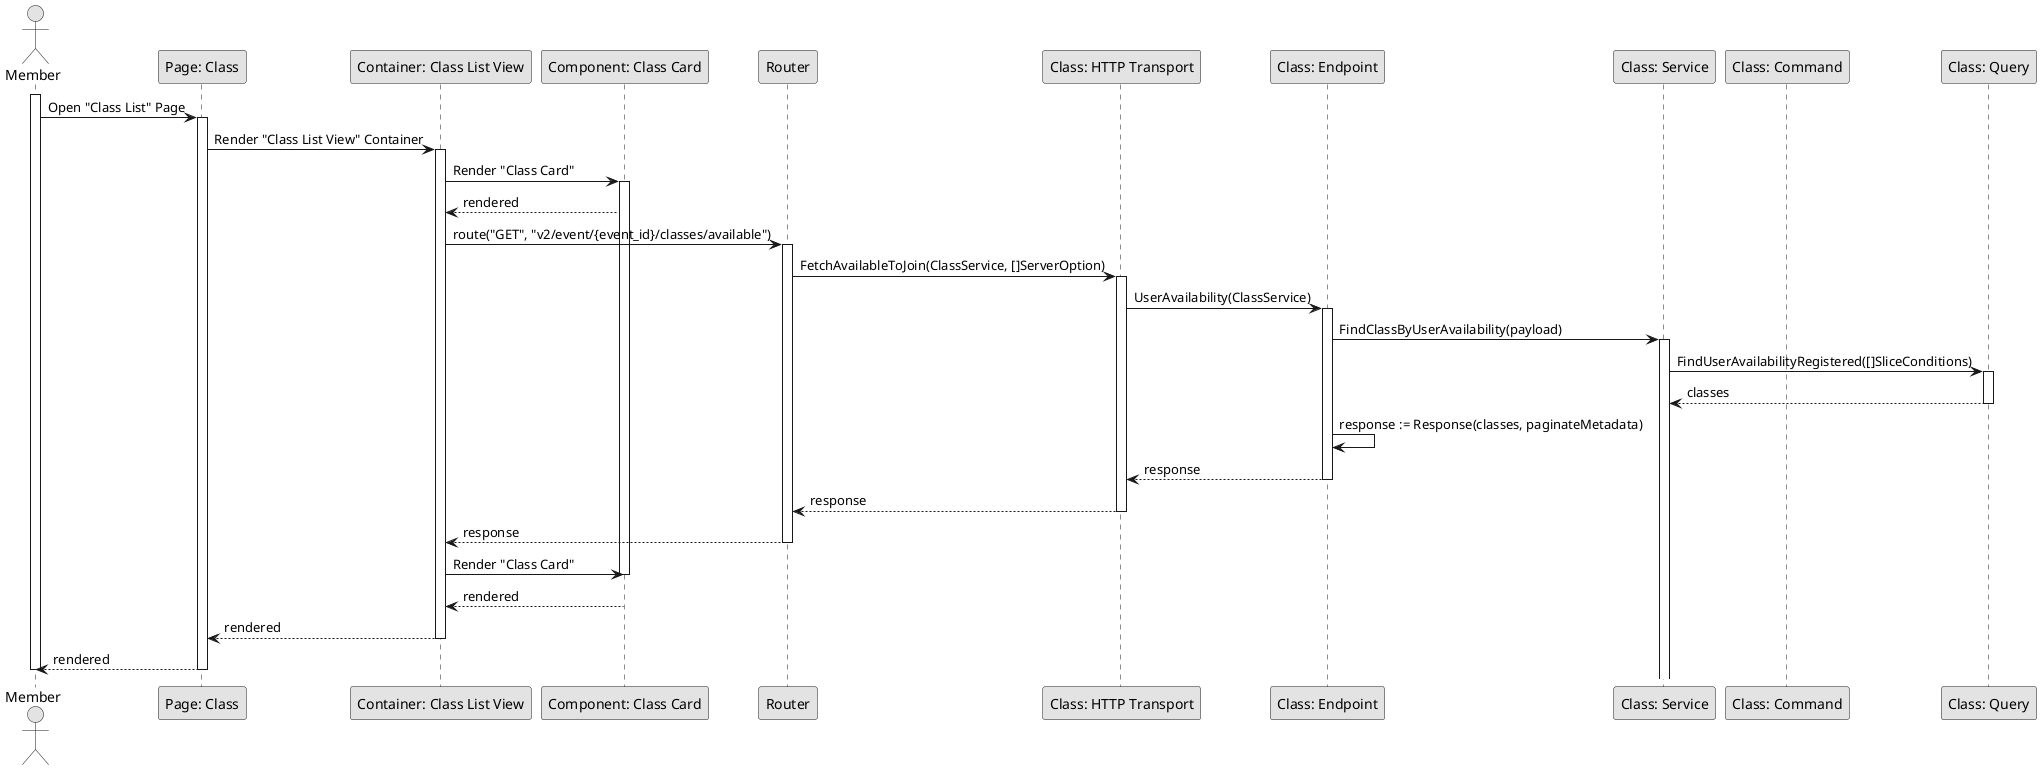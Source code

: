 @startuml GetClassAvailability

skinparam Monochrome true
skinparam Shadowing false

actor Member
participant "Page: Class" as ClassPage
participant "Container: Class List View" as ClassListViewContainer
participant "Component: Class Card" as ClassCard
participant "Router" as Router
participant "Class: HTTP Transport" as ClassHTTPTransport
participant "Class: Endpoint" as ClassEndpoint
participant "Class: Service" as ClassService
participant "Class: Command" as ClassCommand
participant "Class: Query" as ClassQuery

activate Member

Member->ClassPage: Open "Class List" Page
activate ClassPage
ClassPage->ClassListViewContainer: Render "Class List View" Container
activate ClassListViewContainer
ClassListViewContainer->ClassCard: Render "Class Card"
activate ClassCard
ClassCard-->ClassListViewContainer: rendered
ClassListViewContainer->Router: route("GET", "v2/event/{event_id}/classes/available")
activate Router
Router->ClassHTTPTransport: FetchAvailableToJoin(ClassService, []ServerOption)
activate ClassHTTPTransport
ClassHTTPTransport->ClassEndpoint: UserAvailability(ClassService)
activate ClassEndpoint
ClassEndpoint->ClassService: FindClassByUserAvailability(payload)

activate ClassService
ClassService->ClassQuery: FindUserAvailabilityRegistered([]SliceConditions)
activate ClassQuery
ClassQuery-->ClassService: classes
deactivate ClassQuery

ClassEndpoint->ClassEndpoint: response := Response(classes, paginateMetadata)
ClassEndpoint-->ClassHTTPTransport: response
deactivate ClassEndpoint
ClassHTTPTransport-->Router: response
deactivate ClassHTTPTransport
Router-->ClassListViewContainer: response
deactivate Router
ClassListViewContainer->ClassCard: Render "Class Card"
deactivate ClassCard
ClassCard-->ClassListViewContainer: rendered
ClassListViewContainer-->ClassPage: rendered
deactivate ClassListViewContainer
ClassPage-->Member: rendered
deactivate ClassPage

deactivate Member

@enduml